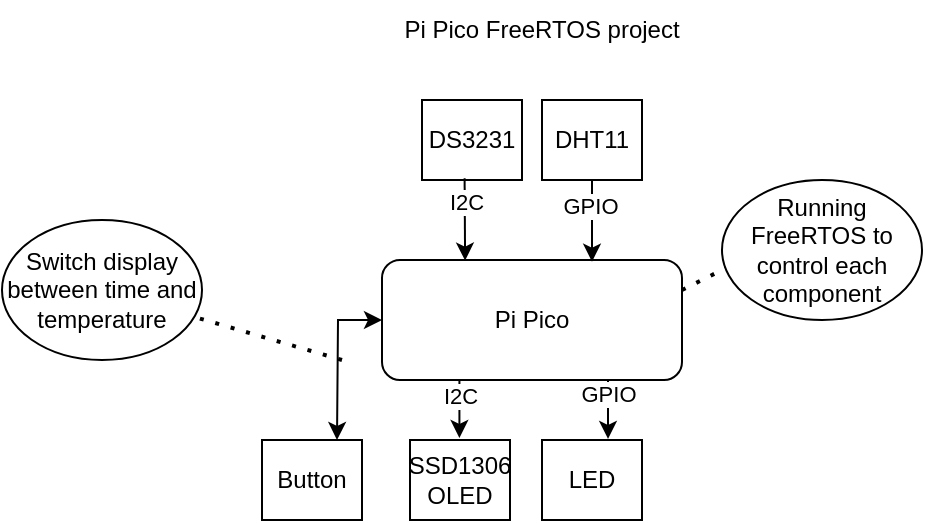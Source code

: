 <mxfile version="21.3.0" type="device">
  <diagram name="Page-1" id="6op1dlVmpIDw2TwVQU0t">
    <mxGraphModel dx="1145" dy="644" grid="1" gridSize="10" guides="1" tooltips="1" connect="1" arrows="1" fold="1" page="1" pageScale="1" pageWidth="827" pageHeight="1169" math="0" shadow="0">
      <root>
        <mxCell id="0" />
        <mxCell id="1" parent="0" />
        <mxCell id="yovR8Kp7Z9_n9huCs-GN-1" value="Pi Pico" style="rounded=1;whiteSpace=wrap;html=1;" vertex="1" parent="1">
          <mxGeometry x="350" y="550" width="150" height="60" as="geometry" />
        </mxCell>
        <mxCell id="yovR8Kp7Z9_n9huCs-GN-2" value="DS3231" style="rounded=0;whiteSpace=wrap;html=1;" vertex="1" parent="1">
          <mxGeometry x="370" y="470" width="50" height="40" as="geometry" />
        </mxCell>
        <mxCell id="yovR8Kp7Z9_n9huCs-GN-3" value="DHT11" style="rounded=0;whiteSpace=wrap;html=1;" vertex="1" parent="1">
          <mxGeometry x="430" y="470" width="50" height="40" as="geometry" />
        </mxCell>
        <mxCell id="yovR8Kp7Z9_n9huCs-GN-4" value="SSD1306 OLED" style="rounded=0;whiteSpace=wrap;html=1;" vertex="1" parent="1">
          <mxGeometry x="364" y="640" width="50" height="40" as="geometry" />
        </mxCell>
        <mxCell id="yovR8Kp7Z9_n9huCs-GN-6" value="LED" style="rounded=0;whiteSpace=wrap;html=1;" vertex="1" parent="1">
          <mxGeometry x="430" y="640" width="50" height="40" as="geometry" />
        </mxCell>
        <mxCell id="yovR8Kp7Z9_n9huCs-GN-7" value="" style="endArrow=classic;html=1;rounded=0;entryX=0.66;entryY=-0.014;entryDx=0;entryDy=0;entryPerimeter=0;" edge="1" parent="1" target="yovR8Kp7Z9_n9huCs-GN-6">
          <mxGeometry width="50" height="50" relative="1" as="geometry">
            <mxPoint x="463" y="610" as="sourcePoint" />
            <mxPoint x="430" y="600" as="targetPoint" />
          </mxGeometry>
        </mxCell>
        <mxCell id="yovR8Kp7Z9_n9huCs-GN-17" value="&lt;div&gt;GPIO&lt;/div&gt;" style="edgeLabel;html=1;align=center;verticalAlign=middle;resizable=0;points=[];" vertex="1" connectable="0" parent="yovR8Kp7Z9_n9huCs-GN-7">
          <mxGeometry x="-0.554" relative="1" as="geometry">
            <mxPoint as="offset" />
          </mxGeometry>
        </mxCell>
        <mxCell id="yovR8Kp7Z9_n9huCs-GN-8" value="" style="endArrow=classic;html=1;rounded=0;entryX=0.66;entryY=-0.014;entryDx=0;entryDy=0;entryPerimeter=0;" edge="1" parent="1">
          <mxGeometry width="50" height="50" relative="1" as="geometry">
            <mxPoint x="388.71" y="610" as="sourcePoint" />
            <mxPoint x="388.71" y="639" as="targetPoint" />
          </mxGeometry>
        </mxCell>
        <mxCell id="yovR8Kp7Z9_n9huCs-GN-14" value="I2C" style="edgeLabel;html=1;align=center;verticalAlign=middle;resizable=0;points=[];" vertex="1" connectable="0" parent="yovR8Kp7Z9_n9huCs-GN-8">
          <mxGeometry x="-0.468" relative="1" as="geometry">
            <mxPoint as="offset" />
          </mxGeometry>
        </mxCell>
        <mxCell id="yovR8Kp7Z9_n9huCs-GN-9" value="" style="endArrow=classic;html=1;rounded=0;exitX=0.426;exitY=0.979;exitDx=0;exitDy=0;exitPerimeter=0;entryX=0.277;entryY=0.005;entryDx=0;entryDy=0;entryPerimeter=0;" edge="1" parent="1" source="yovR8Kp7Z9_n9huCs-GN-2" target="yovR8Kp7Z9_n9huCs-GN-1">
          <mxGeometry width="50" height="50" relative="1" as="geometry">
            <mxPoint x="280" y="560" as="sourcePoint" />
            <mxPoint x="392" y="547" as="targetPoint" />
          </mxGeometry>
        </mxCell>
        <mxCell id="yovR8Kp7Z9_n9huCs-GN-15" value="I2C" style="edgeLabel;html=1;align=center;verticalAlign=middle;resizable=0;points=[];" vertex="1" connectable="0" parent="yovR8Kp7Z9_n9huCs-GN-9">
          <mxGeometry x="-0.418" relative="1" as="geometry">
            <mxPoint as="offset" />
          </mxGeometry>
        </mxCell>
        <mxCell id="yovR8Kp7Z9_n9huCs-GN-10" value="" style="endArrow=classic;html=1;rounded=0;exitX=0.5;exitY=1;exitDx=0;exitDy=0;entryX=0.7;entryY=0.014;entryDx=0;entryDy=0;entryPerimeter=0;" edge="1" parent="1" source="yovR8Kp7Z9_n9huCs-GN-3" target="yovR8Kp7Z9_n9huCs-GN-1">
          <mxGeometry width="50" height="50" relative="1" as="geometry">
            <mxPoint x="380" y="650" as="sourcePoint" />
            <mxPoint x="430" y="600" as="targetPoint" />
            <Array as="points" />
          </mxGeometry>
        </mxCell>
        <mxCell id="yovR8Kp7Z9_n9huCs-GN-16" value="&lt;div&gt;GPIO&lt;/div&gt;" style="edgeLabel;html=1;align=center;verticalAlign=middle;resizable=0;points=[];" vertex="1" connectable="0" parent="yovR8Kp7Z9_n9huCs-GN-10">
          <mxGeometry x="-0.398" y="-1" relative="1" as="geometry">
            <mxPoint as="offset" />
          </mxGeometry>
        </mxCell>
        <mxCell id="yovR8Kp7Z9_n9huCs-GN-11" value="" style="endArrow=none;dashed=1;html=1;dashPattern=1 3;strokeWidth=2;rounded=0;exitX=1;exitY=0.25;exitDx=0;exitDy=0;" edge="1" parent="1" source="yovR8Kp7Z9_n9huCs-GN-1">
          <mxGeometry width="50" height="50" relative="1" as="geometry">
            <mxPoint x="510" y="580" as="sourcePoint" />
            <mxPoint x="530" y="550" as="targetPoint" />
          </mxGeometry>
        </mxCell>
        <mxCell id="yovR8Kp7Z9_n9huCs-GN-12" value="Running FreeRTOS to control each component" style="ellipse;whiteSpace=wrap;html=1;" vertex="1" parent="1">
          <mxGeometry x="520" y="510" width="100" height="70" as="geometry" />
        </mxCell>
        <mxCell id="yovR8Kp7Z9_n9huCs-GN-13" value="Pi Pico FreeRTOS project" style="text;html=1;strokeColor=none;fillColor=none;align=center;verticalAlign=middle;whiteSpace=wrap;rounded=0;" vertex="1" parent="1">
          <mxGeometry x="240" y="420" width="380" height="30" as="geometry" />
        </mxCell>
        <mxCell id="yovR8Kp7Z9_n9huCs-GN-19" value="&lt;div&gt;Button&lt;/div&gt;" style="rounded=0;whiteSpace=wrap;html=1;" vertex="1" parent="1">
          <mxGeometry x="290" y="640" width="50" height="40" as="geometry" />
        </mxCell>
        <mxCell id="yovR8Kp7Z9_n9huCs-GN-20" value="" style="endArrow=classic;startArrow=classic;html=1;rounded=0;exitX=0.75;exitY=0;exitDx=0;exitDy=0;entryX=0;entryY=0.5;entryDx=0;entryDy=0;" edge="1" parent="1" source="yovR8Kp7Z9_n9huCs-GN-19" target="yovR8Kp7Z9_n9huCs-GN-1">
          <mxGeometry width="50" height="50" relative="1" as="geometry">
            <mxPoint x="240" y="640" as="sourcePoint" />
            <mxPoint x="300" y="590" as="targetPoint" />
            <Array as="points">
              <mxPoint x="328" y="580" />
            </Array>
          </mxGeometry>
        </mxCell>
        <mxCell id="yovR8Kp7Z9_n9huCs-GN-22" value="" style="endArrow=none;dashed=1;html=1;dashPattern=1 3;strokeWidth=2;rounded=0;" edge="1" parent="1" target="yovR8Kp7Z9_n9huCs-GN-23">
          <mxGeometry width="50" height="50" relative="1" as="geometry">
            <mxPoint x="330" y="600" as="sourcePoint" />
            <mxPoint x="270" y="590" as="targetPoint" />
          </mxGeometry>
        </mxCell>
        <mxCell id="yovR8Kp7Z9_n9huCs-GN-23" value="&lt;div&gt;Switch display between time and temperature&lt;/div&gt;" style="ellipse;whiteSpace=wrap;html=1;" vertex="1" parent="1">
          <mxGeometry x="160" y="530" width="100" height="70" as="geometry" />
        </mxCell>
      </root>
    </mxGraphModel>
  </diagram>
</mxfile>
